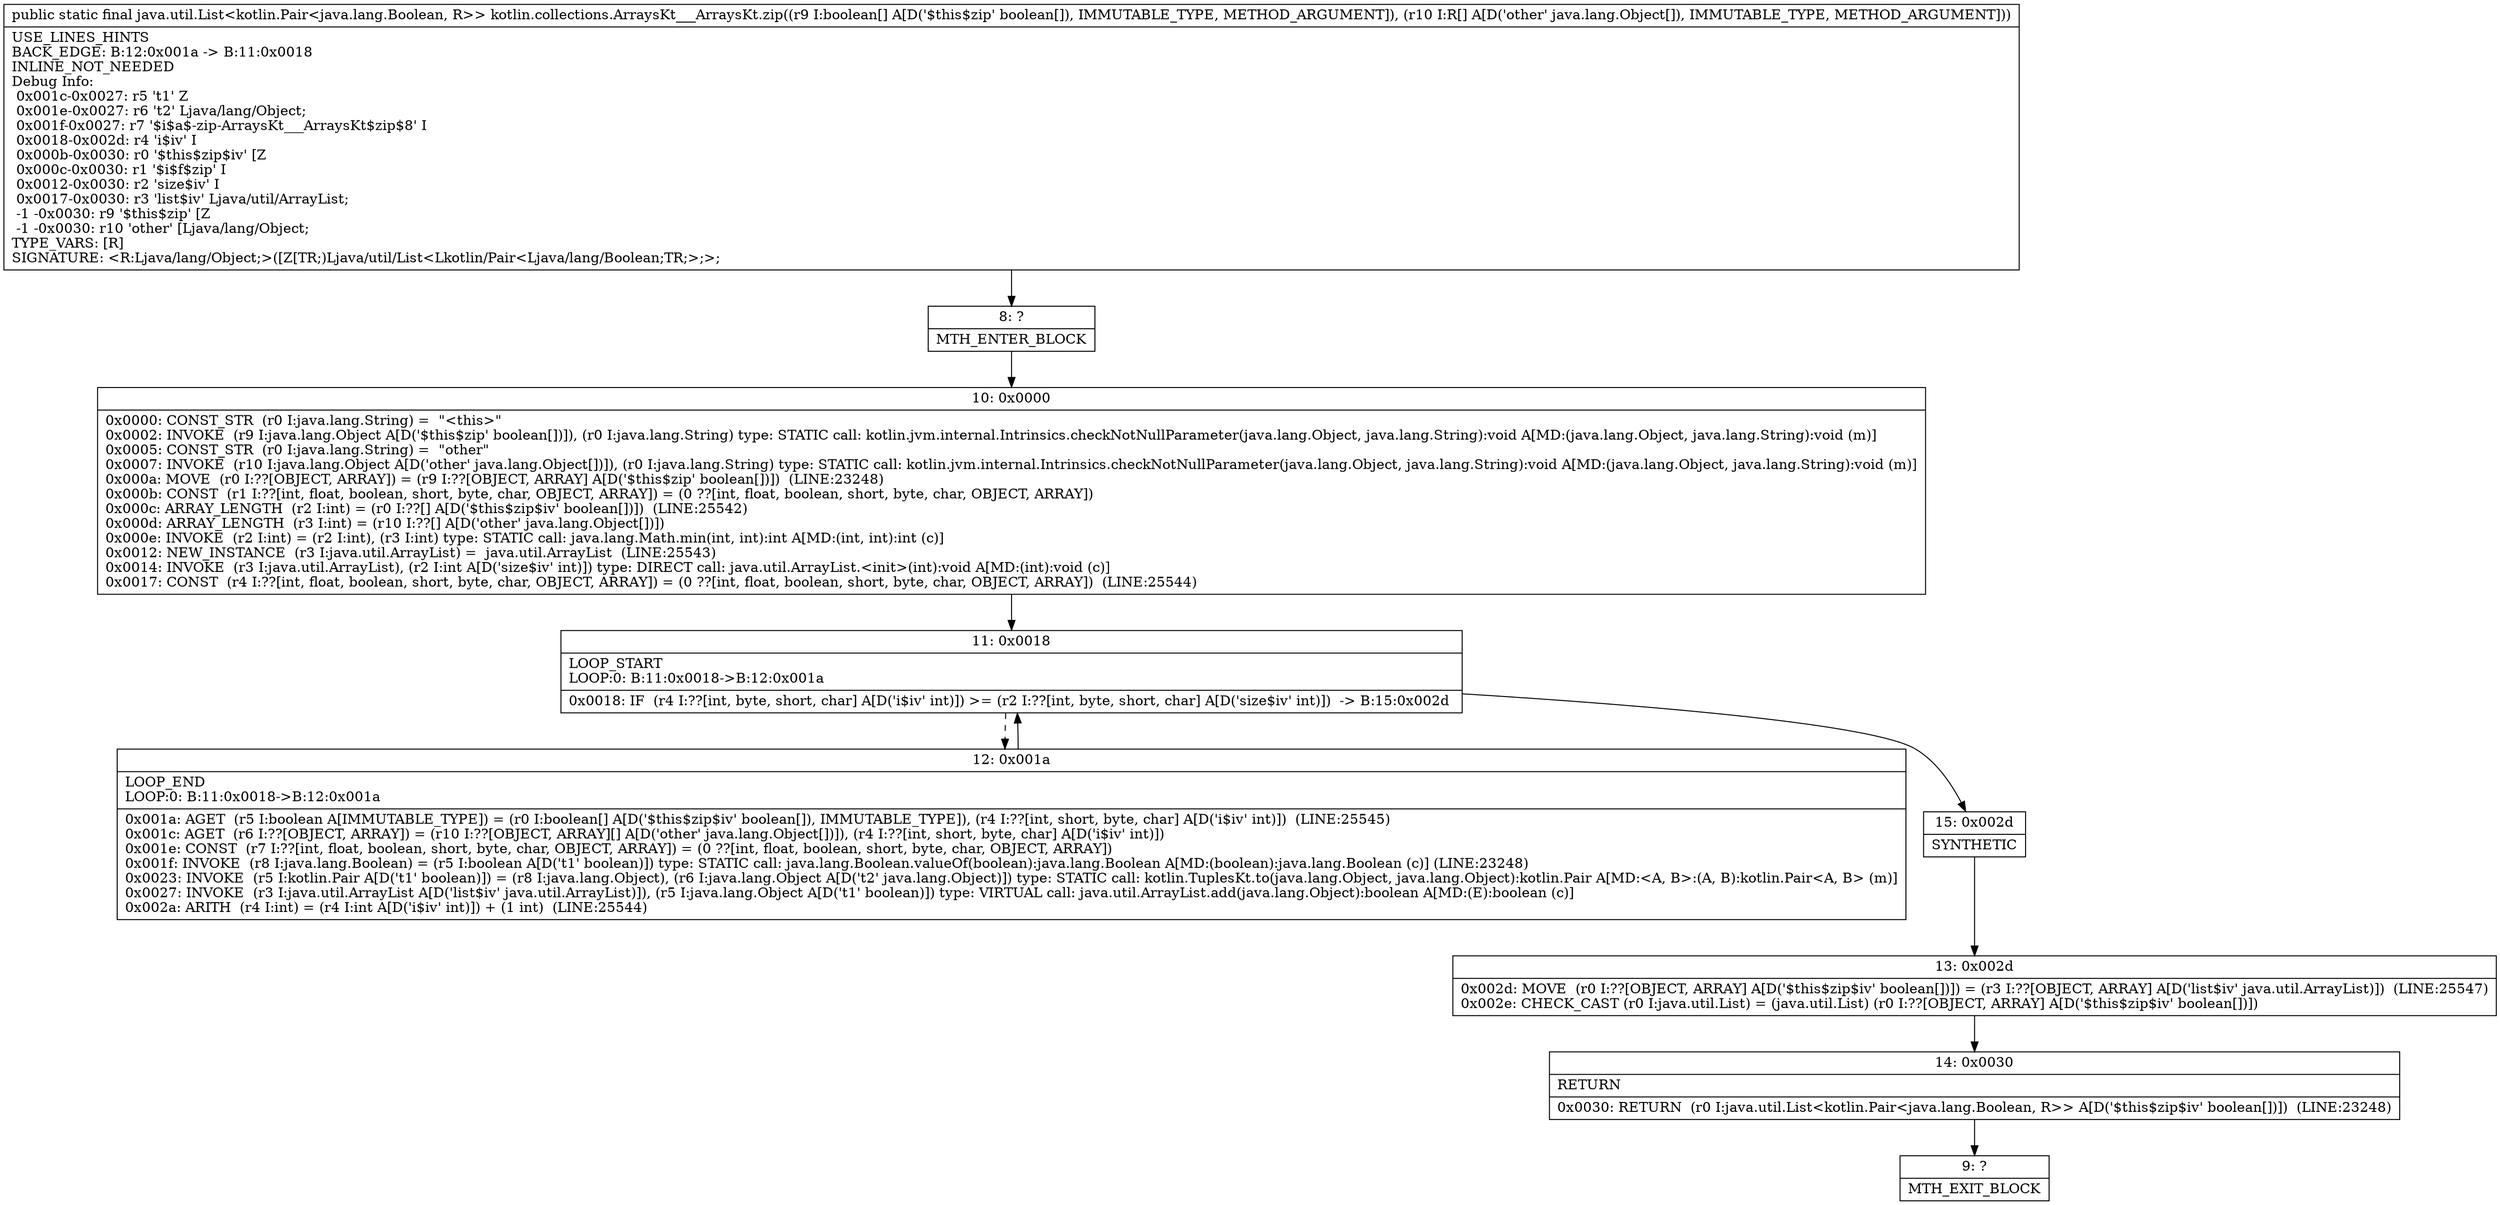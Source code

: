 digraph "CFG forkotlin.collections.ArraysKt___ArraysKt.zip([Z[Ljava\/lang\/Object;)Ljava\/util\/List;" {
Node_8 [shape=record,label="{8\:\ ?|MTH_ENTER_BLOCK\l}"];
Node_10 [shape=record,label="{10\:\ 0x0000|0x0000: CONST_STR  (r0 I:java.lang.String) =  \"\<this\>\" \l0x0002: INVOKE  (r9 I:java.lang.Object A[D('$this$zip' boolean[])]), (r0 I:java.lang.String) type: STATIC call: kotlin.jvm.internal.Intrinsics.checkNotNullParameter(java.lang.Object, java.lang.String):void A[MD:(java.lang.Object, java.lang.String):void (m)]\l0x0005: CONST_STR  (r0 I:java.lang.String) =  \"other\" \l0x0007: INVOKE  (r10 I:java.lang.Object A[D('other' java.lang.Object[])]), (r0 I:java.lang.String) type: STATIC call: kotlin.jvm.internal.Intrinsics.checkNotNullParameter(java.lang.Object, java.lang.String):void A[MD:(java.lang.Object, java.lang.String):void (m)]\l0x000a: MOVE  (r0 I:??[OBJECT, ARRAY]) = (r9 I:??[OBJECT, ARRAY] A[D('$this$zip' boolean[])])  (LINE:23248)\l0x000b: CONST  (r1 I:??[int, float, boolean, short, byte, char, OBJECT, ARRAY]) = (0 ??[int, float, boolean, short, byte, char, OBJECT, ARRAY]) \l0x000c: ARRAY_LENGTH  (r2 I:int) = (r0 I:??[] A[D('$this$zip$iv' boolean[])])  (LINE:25542)\l0x000d: ARRAY_LENGTH  (r3 I:int) = (r10 I:??[] A[D('other' java.lang.Object[])]) \l0x000e: INVOKE  (r2 I:int) = (r2 I:int), (r3 I:int) type: STATIC call: java.lang.Math.min(int, int):int A[MD:(int, int):int (c)]\l0x0012: NEW_INSTANCE  (r3 I:java.util.ArrayList) =  java.util.ArrayList  (LINE:25543)\l0x0014: INVOKE  (r3 I:java.util.ArrayList), (r2 I:int A[D('size$iv' int)]) type: DIRECT call: java.util.ArrayList.\<init\>(int):void A[MD:(int):void (c)]\l0x0017: CONST  (r4 I:??[int, float, boolean, short, byte, char, OBJECT, ARRAY]) = (0 ??[int, float, boolean, short, byte, char, OBJECT, ARRAY])  (LINE:25544)\l}"];
Node_11 [shape=record,label="{11\:\ 0x0018|LOOP_START\lLOOP:0: B:11:0x0018\-\>B:12:0x001a\l|0x0018: IF  (r4 I:??[int, byte, short, char] A[D('i$iv' int)]) \>= (r2 I:??[int, byte, short, char] A[D('size$iv' int)])  \-\> B:15:0x002d \l}"];
Node_12 [shape=record,label="{12\:\ 0x001a|LOOP_END\lLOOP:0: B:11:0x0018\-\>B:12:0x001a\l|0x001a: AGET  (r5 I:boolean A[IMMUTABLE_TYPE]) = (r0 I:boolean[] A[D('$this$zip$iv' boolean[]), IMMUTABLE_TYPE]), (r4 I:??[int, short, byte, char] A[D('i$iv' int)])  (LINE:25545)\l0x001c: AGET  (r6 I:??[OBJECT, ARRAY]) = (r10 I:??[OBJECT, ARRAY][] A[D('other' java.lang.Object[])]), (r4 I:??[int, short, byte, char] A[D('i$iv' int)]) \l0x001e: CONST  (r7 I:??[int, float, boolean, short, byte, char, OBJECT, ARRAY]) = (0 ??[int, float, boolean, short, byte, char, OBJECT, ARRAY]) \l0x001f: INVOKE  (r8 I:java.lang.Boolean) = (r5 I:boolean A[D('t1' boolean)]) type: STATIC call: java.lang.Boolean.valueOf(boolean):java.lang.Boolean A[MD:(boolean):java.lang.Boolean (c)] (LINE:23248)\l0x0023: INVOKE  (r5 I:kotlin.Pair A[D('t1' boolean)]) = (r8 I:java.lang.Object), (r6 I:java.lang.Object A[D('t2' java.lang.Object)]) type: STATIC call: kotlin.TuplesKt.to(java.lang.Object, java.lang.Object):kotlin.Pair A[MD:\<A, B\>:(A, B):kotlin.Pair\<A, B\> (m)]\l0x0027: INVOKE  (r3 I:java.util.ArrayList A[D('list$iv' java.util.ArrayList)]), (r5 I:java.lang.Object A[D('t1' boolean)]) type: VIRTUAL call: java.util.ArrayList.add(java.lang.Object):boolean A[MD:(E):boolean (c)]\l0x002a: ARITH  (r4 I:int) = (r4 I:int A[D('i$iv' int)]) + (1 int)  (LINE:25544)\l}"];
Node_15 [shape=record,label="{15\:\ 0x002d|SYNTHETIC\l}"];
Node_13 [shape=record,label="{13\:\ 0x002d|0x002d: MOVE  (r0 I:??[OBJECT, ARRAY] A[D('$this$zip$iv' boolean[])]) = (r3 I:??[OBJECT, ARRAY] A[D('list$iv' java.util.ArrayList)])  (LINE:25547)\l0x002e: CHECK_CAST (r0 I:java.util.List) = (java.util.List) (r0 I:??[OBJECT, ARRAY] A[D('$this$zip$iv' boolean[])]) \l}"];
Node_14 [shape=record,label="{14\:\ 0x0030|RETURN\l|0x0030: RETURN  (r0 I:java.util.List\<kotlin.Pair\<java.lang.Boolean, R\>\> A[D('$this$zip$iv' boolean[])])  (LINE:23248)\l}"];
Node_9 [shape=record,label="{9\:\ ?|MTH_EXIT_BLOCK\l}"];
MethodNode[shape=record,label="{public static final java.util.List\<kotlin.Pair\<java.lang.Boolean, R\>\> kotlin.collections.ArraysKt___ArraysKt.zip((r9 I:boolean[] A[D('$this$zip' boolean[]), IMMUTABLE_TYPE, METHOD_ARGUMENT]), (r10 I:R[] A[D('other' java.lang.Object[]), IMMUTABLE_TYPE, METHOD_ARGUMENT]))  | USE_LINES_HINTS\lBACK_EDGE: B:12:0x001a \-\> B:11:0x0018\lINLINE_NOT_NEEDED\lDebug Info:\l  0x001c\-0x0027: r5 't1' Z\l  0x001e\-0x0027: r6 't2' Ljava\/lang\/Object;\l  0x001f\-0x0027: r7 '$i$a$\-zip\-ArraysKt___ArraysKt$zip$8' I\l  0x0018\-0x002d: r4 'i$iv' I\l  0x000b\-0x0030: r0 '$this$zip$iv' [Z\l  0x000c\-0x0030: r1 '$i$f$zip' I\l  0x0012\-0x0030: r2 'size$iv' I\l  0x0017\-0x0030: r3 'list$iv' Ljava\/util\/ArrayList;\l  \-1 \-0x0030: r9 '$this$zip' [Z\l  \-1 \-0x0030: r10 'other' [Ljava\/lang\/Object;\lTYPE_VARS: [R]\lSIGNATURE: \<R:Ljava\/lang\/Object;\>([Z[TR;)Ljava\/util\/List\<Lkotlin\/Pair\<Ljava\/lang\/Boolean;TR;\>;\>;\l}"];
MethodNode -> Node_8;Node_8 -> Node_10;
Node_10 -> Node_11;
Node_11 -> Node_12[style=dashed];
Node_11 -> Node_15;
Node_12 -> Node_11;
Node_15 -> Node_13;
Node_13 -> Node_14;
Node_14 -> Node_9;
}

